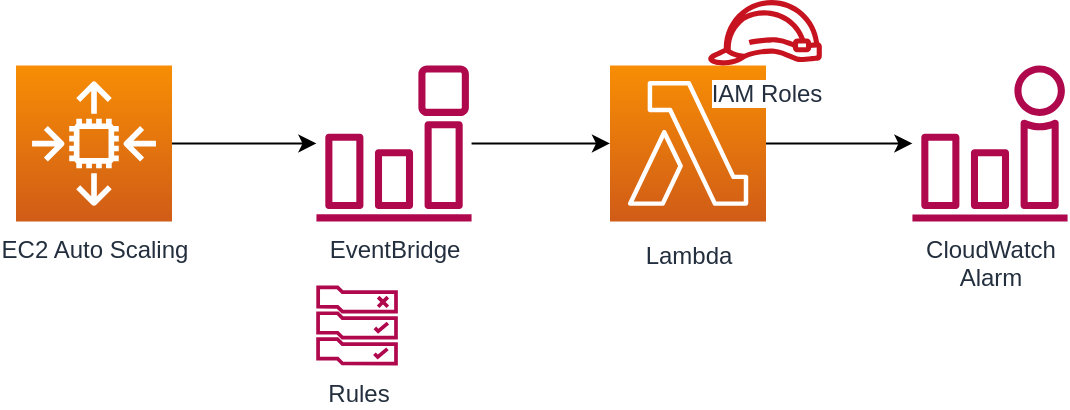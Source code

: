 <mxfile version="20.0.3" type="github">
  <diagram id="Ht1M8jgEwFfnCIfOTk4-" name="Page-1">
    <mxGraphModel dx="916" dy="547" grid="0" gridSize="10" guides="1" tooltips="1" connect="1" arrows="1" fold="1" page="1" pageScale="1" pageWidth="413" pageHeight="291" background="none" math="0" shadow="0">
      <root>
        <mxCell id="0" />
        <mxCell id="1" parent="0" />
        <mxCell id="WaFZl24bntjuP6mybNRn-13" style="edgeStyle=orthogonalEdgeStyle;rounded=0;orthogonalLoop=1;jettySize=auto;html=1;" edge="1" parent="1" source="UEzPUAAOIrF-is8g5C7q-113" target="WaFZl24bntjuP6mybNRn-2">
          <mxGeometry relative="1" as="geometry" />
        </mxCell>
        <mxCell id="UEzPUAAOIrF-is8g5C7q-113" value="Lambda" style="outlineConnect=0;fontColor=#232F3E;gradientColor=#F78E04;gradientDirection=north;fillColor=#D05C17;strokeColor=#ffffff;dashed=0;verticalLabelPosition=bottom;verticalAlign=top;align=center;html=1;fontSize=12;fontStyle=0;aspect=fixed;shape=mxgraph.aws4.resourceIcon;resIcon=mxgraph.aws4.lambda;labelBackgroundColor=#ffffff;spacingTop=3;rounded=0;" parent="1" vertex="1">
          <mxGeometry x="413" y="211.72" width="78" height="78" as="geometry" />
        </mxCell>
        <mxCell id="UEzPUAAOIrF-is8g5C7q-122" value="IAM Roles" style="outlineConnect=0;fontColor=#232F3E;gradientColor=none;fillColor=#C7131F;strokeColor=none;dashed=0;verticalLabelPosition=bottom;verticalAlign=top;align=center;html=1;fontSize=12;fontStyle=0;aspect=fixed;pointerEvents=1;shape=mxgraph.aws4.role;labelBackgroundColor=#ffffff;rounded=0;" parent="1" vertex="1">
          <mxGeometry x="461.5" y="179.0" width="58" height="32.72" as="geometry" />
        </mxCell>
        <mxCell id="WaFZl24bntjuP6mybNRn-6" style="edgeStyle=orthogonalEdgeStyle;rounded=0;orthogonalLoop=1;jettySize=auto;html=1;" edge="1" parent="1" source="WaFZl24bntjuP6mybNRn-1" target="WaFZl24bntjuP6mybNRn-5">
          <mxGeometry relative="1" as="geometry" />
        </mxCell>
        <mxCell id="WaFZl24bntjuP6mybNRn-1" value="EC2 Auto Scaling" style="points=[[0,0,0],[0.25,0,0],[0.5,0,0],[0.75,0,0],[1,0,0],[0,1,0],[0.25,1,0],[0.5,1,0],[0.75,1,0],[1,1,0],[0,0.25,0],[0,0.5,0],[0,0.75,0],[1,0.25,0],[1,0.5,0],[1,0.75,0]];outlineConnect=0;fontColor=#232F3E;gradientColor=#F78E04;gradientDirection=north;fillColor=#D05C17;strokeColor=#ffffff;dashed=0;verticalLabelPosition=bottom;verticalAlign=top;align=center;html=1;fontSize=12;fontStyle=0;aspect=fixed;shape=mxgraph.aws4.resourceIcon;resIcon=mxgraph.aws4.auto_scaling2;rounded=0;" vertex="1" parent="1">
          <mxGeometry x="116" y="211.72" width="78" height="78" as="geometry" />
        </mxCell>
        <mxCell id="WaFZl24bntjuP6mybNRn-2" value="CloudWatch&lt;br&gt;Alarm" style="outlineConnect=0;fontColor=#232F3E;gradientColor=none;fillColor=#B0084D;strokeColor=none;dashed=0;verticalLabelPosition=bottom;verticalAlign=top;align=center;html=1;fontSize=12;fontStyle=0;aspect=fixed;pointerEvents=1;shape=mxgraph.aws4.alarm;rounded=0;" vertex="1" parent="1">
          <mxGeometry x="564" y="211.72" width="78" height="78" as="geometry" />
        </mxCell>
        <mxCell id="WaFZl24bntjuP6mybNRn-4" value="Rules" style="outlineConnect=0;fontColor=#232F3E;gradientColor=none;fillColor=#B0084D;strokeColor=none;dashed=0;verticalLabelPosition=bottom;verticalAlign=top;align=center;html=1;fontSize=12;fontStyle=0;aspect=fixed;pointerEvents=1;shape=mxgraph.aws4.rule_2;rounded=0;" vertex="1" parent="1">
          <mxGeometry x="266" y="321.72" width="41.05" height="40" as="geometry" />
        </mxCell>
        <mxCell id="WaFZl24bntjuP6mybNRn-7" style="edgeStyle=orthogonalEdgeStyle;rounded=0;orthogonalLoop=1;jettySize=auto;html=1;" edge="1" parent="1" source="WaFZl24bntjuP6mybNRn-5" target="UEzPUAAOIrF-is8g5C7q-113">
          <mxGeometry relative="1" as="geometry" />
        </mxCell>
        <mxCell id="WaFZl24bntjuP6mybNRn-5" value="EventBridge" style="outlineConnect=0;fontColor=#232F3E;gradientColor=none;fillColor=#B0084D;strokeColor=none;dashed=0;verticalLabelPosition=bottom;verticalAlign=top;align=center;html=1;fontSize=12;fontStyle=0;aspect=fixed;pointerEvents=1;shape=mxgraph.aws4.event_event_based;rounded=0;" vertex="1" parent="1">
          <mxGeometry x="266" y="211.72" width="78" height="78" as="geometry" />
        </mxCell>
      </root>
    </mxGraphModel>
  </diagram>
</mxfile>
